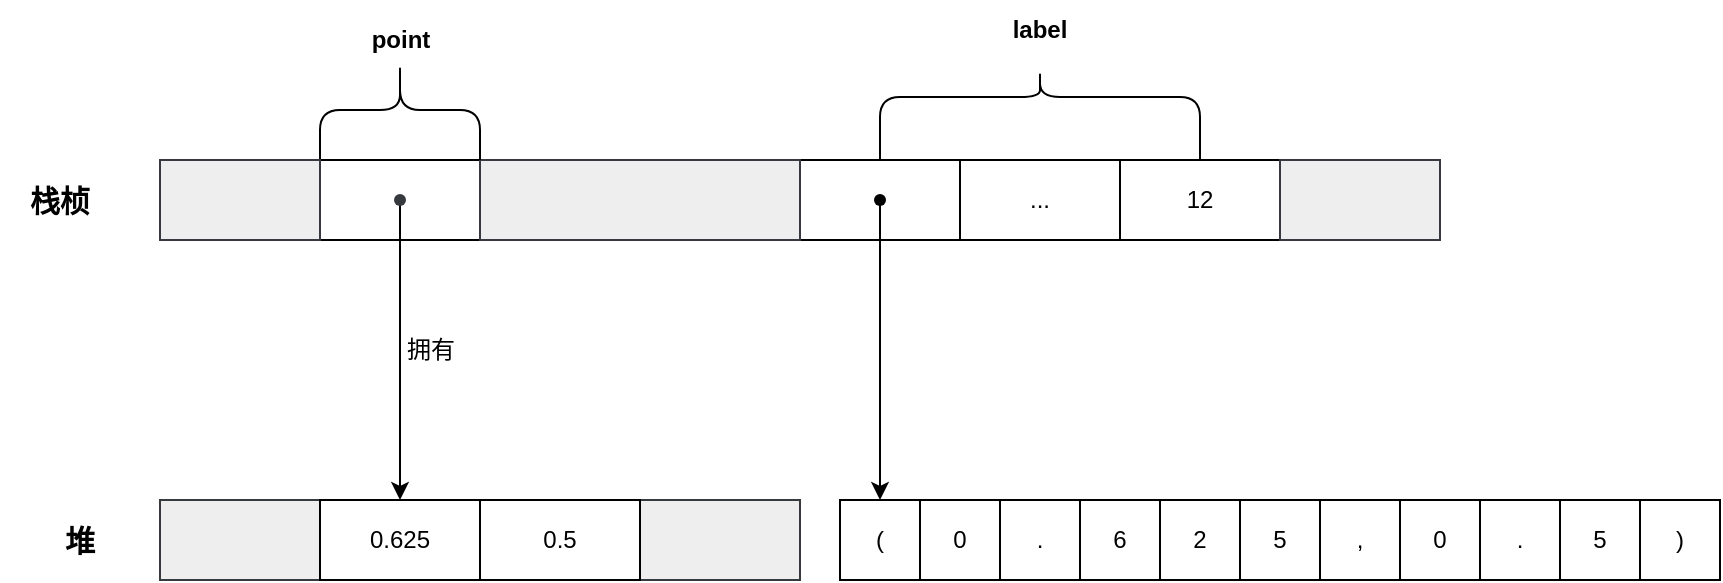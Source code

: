 <mxfile version="24.0.7" type="device">
  <diagram name="第 1 页" id="n9D54emt0kach4g6EPNV">
    <mxGraphModel dx="954" dy="515" grid="1" gridSize="10" guides="1" tooltips="1" connect="1" arrows="1" fold="1" page="1" pageScale="1" pageWidth="3300" pageHeight="4681" math="0" shadow="0">
      <root>
        <mxCell id="0" />
        <mxCell id="1" parent="0" />
        <mxCell id="ZMjJjni6RbTrYaw7RHLS-1" value="" style="rounded=0;whiteSpace=wrap;html=1;" parent="1" vertex="1">
          <mxGeometry x="570" y="120" width="80" height="40" as="geometry" />
        </mxCell>
        <mxCell id="ZMjJjni6RbTrYaw7RHLS-4" value="" style="rounded=0;whiteSpace=wrap;html=1;" parent="1" vertex="1">
          <mxGeometry x="330" y="120" width="80" height="40" as="geometry" />
        </mxCell>
        <mxCell id="ZMjJjni6RbTrYaw7RHLS-5" value="" style="rounded=0;whiteSpace=wrap;html=1;fillColor=#eeeeee;strokeColor=#36393d;" parent="1" vertex="1">
          <mxGeometry x="410" y="120" width="160" height="40" as="geometry" />
        </mxCell>
        <mxCell id="ZMjJjni6RbTrYaw7RHLS-10" value="" style="shape=waypoint;sketch=0;fillStyle=solid;size=6;pointerEvents=1;points=[];fillColor=default;resizable=0;rotatable=0;perimeter=centerPerimeter;snapToPoint=1;rounded=0;" parent="1" vertex="1">
          <mxGeometry x="570" y="120" width="80" height="40" as="geometry" />
        </mxCell>
        <mxCell id="ZMjJjni6RbTrYaw7RHLS-11" value="..." style="rounded=0;whiteSpace=wrap;html=1;" parent="1" vertex="1">
          <mxGeometry x="650" y="120" width="80" height="40" as="geometry" />
        </mxCell>
        <mxCell id="ZMjJjni6RbTrYaw7RHLS-12" value="&lt;b&gt;&lt;font style=&quot;font-size: 15px;&quot;&gt;栈桢&lt;/font&gt;&lt;/b&gt;" style="text;html=1;strokeColor=none;fillColor=none;align=center;verticalAlign=middle;whiteSpace=wrap;rounded=0;" parent="1" vertex="1">
          <mxGeometry x="170" y="125" width="60" height="30" as="geometry" />
        </mxCell>
        <mxCell id="ZMjJjni6RbTrYaw7RHLS-14" value="" style="endArrow=classic;html=1;rounded=0;entryX=0.5;entryY=0;entryDx=0;entryDy=0;" parent="1" source="ZMjJjni6RbTrYaw7RHLS-36" edge="1">
          <mxGeometry width="50" height="50" relative="1" as="geometry">
            <mxPoint x="520" y="240" as="sourcePoint" />
            <mxPoint x="370" y="290" as="targetPoint" />
          </mxGeometry>
        </mxCell>
        <mxCell id="ZMjJjni6RbTrYaw7RHLS-15" value="拥有" style="text;html=1;align=center;verticalAlign=middle;resizable=0;points=[];autosize=1;strokeColor=none;fillColor=none;" parent="1" vertex="1">
          <mxGeometry x="360" y="200" width="50" height="30" as="geometry" />
        </mxCell>
        <mxCell id="ZMjJjni6RbTrYaw7RHLS-16" value="&lt;b&gt;&lt;font style=&quot;font-size: 15px;&quot;&gt;堆&lt;/font&gt;&lt;/b&gt;" style="text;html=1;strokeColor=none;fillColor=none;align=center;verticalAlign=middle;whiteSpace=wrap;rounded=0;" parent="1" vertex="1">
          <mxGeometry x="180" y="295" width="60" height="30" as="geometry" />
        </mxCell>
        <mxCell id="ZMjJjni6RbTrYaw7RHLS-17" value="" style="shape=curlyBracket;whiteSpace=wrap;html=1;rounded=1;labelPosition=left;verticalLabelPosition=middle;align=right;verticalAlign=middle;direction=south;" parent="1" vertex="1">
          <mxGeometry x="330" y="70" width="80" height="50" as="geometry" />
        </mxCell>
        <mxCell id="ZMjJjni6RbTrYaw7RHLS-20" value="" style="shape=curlyBracket;whiteSpace=wrap;html=1;rounded=1;labelPosition=left;verticalLabelPosition=middle;align=right;verticalAlign=middle;direction=south;size=0.3;" parent="1" vertex="1">
          <mxGeometry x="610" y="75" width="160" height="45" as="geometry" />
        </mxCell>
        <mxCell id="ZMjJjni6RbTrYaw7RHLS-33" value="&lt;b&gt;point&lt;/b&gt;" style="text;html=1;strokeColor=none;fillColor=none;align=center;verticalAlign=middle;whiteSpace=wrap;rounded=0;" parent="1" vertex="1">
          <mxGeometry x="326.5" y="45" width="87" height="30" as="geometry" />
        </mxCell>
        <mxCell id="ZMjJjni6RbTrYaw7RHLS-35" value="&lt;b&gt;label&lt;/b&gt;" style="text;html=1;strokeColor=none;fillColor=none;align=center;verticalAlign=middle;whiteSpace=wrap;rounded=0;" parent="1" vertex="1">
          <mxGeometry x="660" y="40" width="60" height="30" as="geometry" />
        </mxCell>
        <mxCell id="ZMjJjni6RbTrYaw7RHLS-36" value="" style="shape=waypoint;sketch=0;fillStyle=solid;size=6;pointerEvents=1;points=[];fillColor=#eeeeee;resizable=0;rotatable=0;perimeter=centerPerimeter;snapToPoint=1;rounded=0;strokeColor=#36393d;" parent="1" vertex="1">
          <mxGeometry x="330" y="120" width="80" height="40" as="geometry" />
        </mxCell>
        <mxCell id="ZMjJjni6RbTrYaw7RHLS-37" value="(" style="rounded=0;whiteSpace=wrap;html=1;" parent="1" vertex="1">
          <mxGeometry x="590" y="290" width="40" height="40" as="geometry" />
        </mxCell>
        <mxCell id="ZMjJjni6RbTrYaw7RHLS-38" value="0" style="rounded=0;whiteSpace=wrap;html=1;" parent="1" vertex="1">
          <mxGeometry x="630" y="290" width="40" height="40" as="geometry" />
        </mxCell>
        <mxCell id="ZMjJjni6RbTrYaw7RHLS-39" value="." style="rounded=0;whiteSpace=wrap;html=1;" parent="1" vertex="1">
          <mxGeometry x="670" y="290" width="40" height="40" as="geometry" />
        </mxCell>
        <mxCell id="ZMjJjni6RbTrYaw7RHLS-40" value="6" style="rounded=0;whiteSpace=wrap;html=1;" parent="1" vertex="1">
          <mxGeometry x="710" y="290" width="40" height="40" as="geometry" />
        </mxCell>
        <mxCell id="ZMjJjni6RbTrYaw7RHLS-42" value="" style="endArrow=classic;html=1;rounded=0;entryX=0.5;entryY=0;entryDx=0;entryDy=0;" parent="1" source="ZMjJjni6RbTrYaw7RHLS-10" target="ZMjJjni6RbTrYaw7RHLS-37" edge="1">
          <mxGeometry width="50" height="50" relative="1" as="geometry">
            <mxPoint x="610" y="270" as="sourcePoint" />
            <mxPoint x="660" y="220" as="targetPoint" />
          </mxGeometry>
        </mxCell>
        <mxCell id="4CJa9e1_BcUTYDfMxxW6-3" value="2&lt;span style=&quot;color: rgba(0, 0, 0, 0); font-family: monospace; font-size: 0px; text-align: start; text-wrap: nowrap;&quot;&gt;%3CmxGraphModel%3E%3Croot%3E%3CmxCell%20id%3D%220%22%2F%3E%3CmxCell%20id%3D%221%22%20parent%3D%220%22%2F%3E%3CmxCell%20id%3D%222%22%20value%3D%226%22%20style%3D%22rounded%3D0%3BwhiteSpace%3Dwrap%3Bhtml%3D1%3B%22%20vertex%3D%221%22%20parent%3D%221%22%3E%3CmxGeometry%20x%3D%22710%22%20y%3D%22285%22%20width%3D%2240%22%20height%3D%2240%22%20as%3D%22geometry%22%2F%3E%3C%2FmxCell%3E%3C%2Froot%3E%3C%2FmxGraphModel%3E&lt;/span&gt;" style="rounded=0;whiteSpace=wrap;html=1;" vertex="1" parent="1">
          <mxGeometry x="750" y="290" width="40" height="40" as="geometry" />
        </mxCell>
        <mxCell id="4CJa9e1_BcUTYDfMxxW6-4" value="5" style="rounded=0;whiteSpace=wrap;html=1;" vertex="1" parent="1">
          <mxGeometry x="790" y="290" width="40" height="40" as="geometry" />
        </mxCell>
        <mxCell id="4CJa9e1_BcUTYDfMxxW6-5" value="," style="rounded=0;whiteSpace=wrap;html=1;" vertex="1" parent="1">
          <mxGeometry x="830" y="290" width="40" height="40" as="geometry" />
        </mxCell>
        <mxCell id="4CJa9e1_BcUTYDfMxxW6-6" value="0" style="rounded=0;whiteSpace=wrap;html=1;" vertex="1" parent="1">
          <mxGeometry x="870" y="290" width="40" height="40" as="geometry" />
        </mxCell>
        <mxCell id="4CJa9e1_BcUTYDfMxxW6-7" value="." style="rounded=0;whiteSpace=wrap;html=1;" vertex="1" parent="1">
          <mxGeometry x="910" y="290" width="40" height="40" as="geometry" />
        </mxCell>
        <mxCell id="4CJa9e1_BcUTYDfMxxW6-8" value="5" style="rounded=0;whiteSpace=wrap;html=1;" vertex="1" parent="1">
          <mxGeometry x="950" y="290" width="40" height="40" as="geometry" />
        </mxCell>
        <mxCell id="4CJa9e1_BcUTYDfMxxW6-9" value=")" style="rounded=0;whiteSpace=wrap;html=1;" vertex="1" parent="1">
          <mxGeometry x="990" y="290" width="40" height="40" as="geometry" />
        </mxCell>
        <mxCell id="4CJa9e1_BcUTYDfMxxW6-10" value="12" style="rounded=0;whiteSpace=wrap;html=1;" vertex="1" parent="1">
          <mxGeometry x="730" y="120" width="80" height="40" as="geometry" />
        </mxCell>
        <mxCell id="4CJa9e1_BcUTYDfMxxW6-12" value="" style="rounded=0;whiteSpace=wrap;html=1;fillColor=#eeeeee;strokeColor=#36393d;" vertex="1" parent="1">
          <mxGeometry x="810" y="120" width="80" height="40" as="geometry" />
        </mxCell>
        <mxCell id="4CJa9e1_BcUTYDfMxxW6-13" value="" style="rounded=0;whiteSpace=wrap;html=1;fillColor=#eeeeee;strokeColor=#36393d;" vertex="1" parent="1">
          <mxGeometry x="250" y="120" width="80" height="40" as="geometry" />
        </mxCell>
        <mxCell id="4CJa9e1_BcUTYDfMxxW6-14" value="" style="rounded=0;whiteSpace=wrap;html=1;fillColor=#eeeeee;strokeColor=#36393d;" vertex="1" parent="1">
          <mxGeometry x="250" y="290" width="80" height="40" as="geometry" />
        </mxCell>
        <mxCell id="4CJa9e1_BcUTYDfMxxW6-15" value="" style="rounded=0;whiteSpace=wrap;html=1;fillColor=#eeeeee;strokeColor=#36393d;" vertex="1" parent="1">
          <mxGeometry x="490" y="290" width="80" height="40" as="geometry" />
        </mxCell>
        <mxCell id="4CJa9e1_BcUTYDfMxxW6-16" value="0.625" style="rounded=0;whiteSpace=wrap;html=1;" vertex="1" parent="1">
          <mxGeometry x="330" y="290" width="80" height="40" as="geometry" />
        </mxCell>
        <mxCell id="4CJa9e1_BcUTYDfMxxW6-17" value="0.5" style="rounded=0;whiteSpace=wrap;html=1;" vertex="1" parent="1">
          <mxGeometry x="410" y="290" width="80" height="40" as="geometry" />
        </mxCell>
      </root>
    </mxGraphModel>
  </diagram>
</mxfile>
